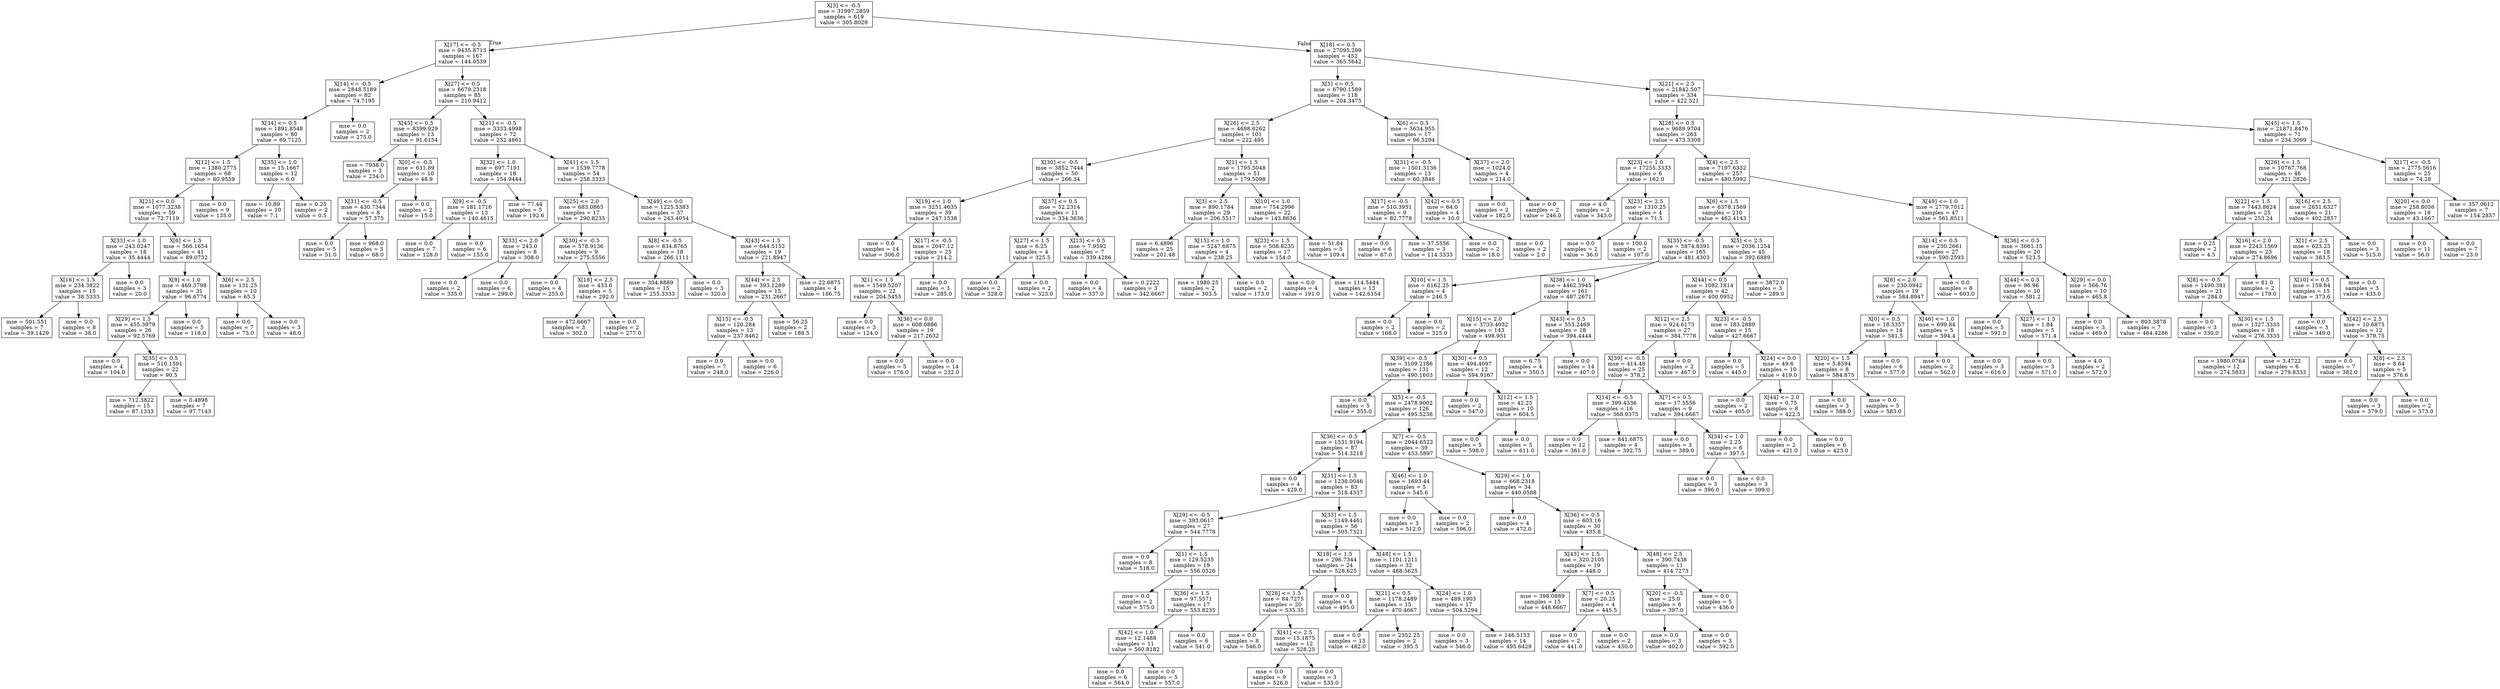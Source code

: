 digraph Tree {
node [shape=box] ;
0 [label="X[3] <= -0.5\nmse = 31997.2859\nsamples = 619\nvalue = 305.8029"] ;
1 [label="X[17] <= -0.5\nmse = 9435.8713\nsamples = 167\nvalue = 144.0539"] ;
0 -> 1 [labeldistance=2.5, labelangle=45, headlabel="True"] ;
2 [label="X[14] <= -0.5\nmse = 2848.5189\nsamples = 82\nvalue = 74.7195"] ;
1 -> 2 ;
3 [label="X[34] <= 0.5\nmse = 1891.8548\nsamples = 80\nvalue = 69.7125"] ;
2 -> 3 ;
4 [label="X[12] <= 1.5\nmse = 1380.2775\nsamples = 68\nvalue = 80.9559"] ;
3 -> 4 ;
5 [label="X[21] <= 0.0\nmse = 1077.3238\nsamples = 59\nvalue = 72.7119"] ;
4 -> 5 ;
6 [label="X[33] <= 1.0\nmse = 243.0247\nsamples = 18\nvalue = 35.4444"] ;
5 -> 6 ;
7 [label="X[16] <= 1.5\nmse = 234.3822\nsamples = 15\nvalue = 38.5333"] ;
6 -> 7 ;
8 [label="mse = 501.551\nsamples = 7\nvalue = 39.1429"] ;
7 -> 8 ;
9 [label="mse = 0.0\nsamples = 8\nvalue = 38.0"] ;
7 -> 9 ;
10 [label="mse = 0.0\nsamples = 3\nvalue = 20.0"] ;
6 -> 10 ;
11 [label="X[6] <= 1.5\nmse = 566.1654\nsamples = 41\nvalue = 89.0732"] ;
5 -> 11 ;
12 [label="X[8] <= 1.0\nmse = 469.3798\nsamples = 31\nvalue = 96.6774"] ;
11 -> 12 ;
13 [label="X[29] <= 1.5\nmse = 455.3979\nsamples = 26\nvalue = 92.5769"] ;
12 -> 13 ;
14 [label="mse = 0.0\nsamples = 4\nvalue = 104.0"] ;
13 -> 14 ;
15 [label="X[35] <= 0.5\nmse = 510.1591\nsamples = 22\nvalue = 90.5"] ;
13 -> 15 ;
16 [label="mse = 712.3822\nsamples = 15\nvalue = 87.1333"] ;
15 -> 16 ;
17 [label="mse = 0.4898\nsamples = 7\nvalue = 97.7143"] ;
15 -> 17 ;
18 [label="mse = 0.0\nsamples = 5\nvalue = 118.0"] ;
12 -> 18 ;
19 [label="X[6] <= 2.5\nmse = 131.25\nsamples = 10\nvalue = 65.5"] ;
11 -> 19 ;
20 [label="mse = 0.0\nsamples = 7\nvalue = 73.0"] ;
19 -> 20 ;
21 [label="mse = 0.0\nsamples = 3\nvalue = 48.0"] ;
19 -> 21 ;
22 [label="mse = 0.0\nsamples = 9\nvalue = 135.0"] ;
4 -> 22 ;
23 [label="X[35] <= 1.0\nmse = 15.1667\nsamples = 12\nvalue = 6.0"] ;
3 -> 23 ;
24 [label="mse = 10.89\nsamples = 10\nvalue = 7.1"] ;
23 -> 24 ;
25 [label="mse = 0.25\nsamples = 2\nvalue = 0.5"] ;
23 -> 25 ;
26 [label="mse = 0.0\nsamples = 2\nvalue = 275.0"] ;
2 -> 26 ;
27 [label="X[27] <= 0.5\nmse = 6679.2318\nsamples = 85\nvalue = 210.9412"] ;
1 -> 27 ;
28 [label="X[45] <= 0.5\nmse = 8399.929\nsamples = 13\nvalue = 91.6154"] ;
27 -> 28 ;
29 [label="mse = 7938.0\nsamples = 3\nvalue = 234.0"] ;
28 -> 29 ;
30 [label="X[0] <= -0.5\nmse = 631.89\nsamples = 10\nvalue = 48.9"] ;
28 -> 30 ;
31 [label="X[31] <= -0.5\nmse = 430.7344\nsamples = 8\nvalue = 57.375"] ;
30 -> 31 ;
32 [label="mse = 0.0\nsamples = 5\nvalue = 51.0"] ;
31 -> 32 ;
33 [label="mse = 968.0\nsamples = 3\nvalue = 68.0"] ;
31 -> 33 ;
34 [label="mse = 0.0\nsamples = 2\nvalue = 15.0"] ;
30 -> 34 ;
35 [label="X[21] <= -0.5\nmse = 3333.4998\nsamples = 72\nvalue = 232.4861"] ;
27 -> 35 ;
36 [label="X[32] <= 1.0\nmse = 697.7191\nsamples = 18\nvalue = 154.9444"] ;
35 -> 36 ;
37 [label="X[9] <= -0.5\nmse = 181.1716\nsamples = 13\nvalue = 140.4615"] ;
36 -> 37 ;
38 [label="mse = 0.0\nsamples = 7\nvalue = 128.0"] ;
37 -> 38 ;
39 [label="mse = 0.0\nsamples = 6\nvalue = 155.0"] ;
37 -> 39 ;
40 [label="mse = 77.44\nsamples = 5\nvalue = 192.6"] ;
36 -> 40 ;
41 [label="X[41] <= 1.5\nmse = 1539.7778\nsamples = 54\nvalue = 258.3333"] ;
35 -> 41 ;
42 [label="X[25] <= 2.0\nmse = 683.0865\nsamples = 17\nvalue = 290.8235"] ;
41 -> 42 ;
43 [label="X[33] <= 2.0\nmse = 243.0\nsamples = 8\nvalue = 308.0"] ;
42 -> 43 ;
44 [label="mse = 0.0\nsamples = 2\nvalue = 335.0"] ;
43 -> 44 ;
45 [label="mse = 0.0\nsamples = 6\nvalue = 299.0"] ;
43 -> 45 ;
46 [label="X[30] <= -0.5\nmse = 578.9136\nsamples = 9\nvalue = 275.5556"] ;
42 -> 46 ;
47 [label="mse = 0.0\nsamples = 4\nvalue = 255.0"] ;
46 -> 47 ;
48 [label="X[18] <= 2.5\nmse = 433.6\nsamples = 5\nvalue = 292.0"] ;
46 -> 48 ;
49 [label="mse = 472.6667\nsamples = 3\nvalue = 302.0"] ;
48 -> 49 ;
50 [label="mse = 0.0\nsamples = 2\nvalue = 277.0"] ;
48 -> 50 ;
51 [label="X[49] <= 0.0\nmse = 1225.5383\nsamples = 37\nvalue = 243.4054"] ;
41 -> 51 ;
52 [label="X[8] <= -0.5\nmse = 834.8765\nsamples = 18\nvalue = 266.1111"] ;
51 -> 52 ;
53 [label="mse = 304.8889\nsamples = 15\nvalue = 255.3333"] ;
52 -> 53 ;
54 [label="mse = 0.0\nsamples = 3\nvalue = 320.0"] ;
52 -> 54 ;
55 [label="X[43] <= 1.5\nmse = 644.5152\nsamples = 19\nvalue = 221.8947"] ;
51 -> 55 ;
56 [label="X[44] <= 2.5\nmse = 393.1289\nsamples = 15\nvalue = 231.2667"] ;
55 -> 56 ;
57 [label="X[15] <= -0.5\nmse = 120.284\nsamples = 13\nvalue = 237.8462"] ;
56 -> 57 ;
58 [label="mse = 0.0\nsamples = 7\nvalue = 248.0"] ;
57 -> 58 ;
59 [label="mse = 0.0\nsamples = 6\nvalue = 226.0"] ;
57 -> 59 ;
60 [label="mse = 56.25\nsamples = 2\nvalue = 188.5"] ;
56 -> 60 ;
61 [label="mse = 22.6875\nsamples = 4\nvalue = 186.75"] ;
55 -> 61 ;
62 [label="X[18] <= 0.5\nmse = 27095.299\nsamples = 452\nvalue = 365.5642"] ;
0 -> 62 [labeldistance=2.5, labelangle=-45, headlabel="False"] ;
63 [label="X[5] <= 0.5\nmse = 6790.1589\nsamples = 118\nvalue = 204.3475"] ;
62 -> 63 ;
64 [label="X[26] <= 2.5\nmse = 4698.6262\nsamples = 101\nvalue = 222.495"] ;
63 -> 64 ;
65 [label="X[30] <= -0.5\nmse = 3852.7444\nsamples = 50\nvalue = 266.34"] ;
64 -> 65 ;
66 [label="X[19] <= 1.0\nmse = 3251.4635\nsamples = 39\nvalue = 247.1538"] ;
65 -> 66 ;
67 [label="mse = 0.0\nsamples = 14\nvalue = 306.0"] ;
66 -> 67 ;
68 [label="X[17] <= -0.5\nmse = 2047.12\nsamples = 25\nvalue = 214.2"] ;
66 -> 68 ;
69 [label="X[1] <= 1.5\nmse = 1549.5207\nsamples = 22\nvalue = 204.5455"] ;
68 -> 69 ;
70 [label="mse = 0.0\nsamples = 3\nvalue = 124.0"] ;
69 -> 70 ;
71 [label="X[36] <= 0.0\nmse = 608.0886\nsamples = 19\nvalue = 217.2632"] ;
69 -> 71 ;
72 [label="mse = 0.0\nsamples = 5\nvalue = 176.0"] ;
71 -> 72 ;
73 [label="mse = 0.0\nsamples = 14\nvalue = 232.0"] ;
71 -> 73 ;
74 [label="mse = 0.0\nsamples = 3\nvalue = 285.0"] ;
68 -> 74 ;
75 [label="X[37] <= 0.5\nmse = 52.2314\nsamples = 11\nvalue = 334.3636"] ;
65 -> 75 ;
76 [label="X[27] <= 1.5\nmse = 6.25\nsamples = 4\nvalue = 325.5"] ;
75 -> 76 ;
77 [label="mse = 0.0\nsamples = 2\nvalue = 328.0"] ;
76 -> 77 ;
78 [label="mse = 0.0\nsamples = 2\nvalue = 323.0"] ;
76 -> 78 ;
79 [label="X[13] <= 0.5\nmse = 7.9592\nsamples = 7\nvalue = 339.4286"] ;
75 -> 79 ;
80 [label="mse = 0.0\nsamples = 4\nvalue = 337.0"] ;
79 -> 80 ;
81 [label="mse = 0.2222\nsamples = 3\nvalue = 342.6667"] ;
79 -> 81 ;
82 [label="X[1] <= 1.5\nmse = 1795.5048\nsamples = 51\nvalue = 179.5098"] ;
64 -> 82 ;
83 [label="X[3] <= 2.5\nmse = 890.1784\nsamples = 29\nvalue = 206.5517"] ;
82 -> 83 ;
84 [label="mse = 6.4896\nsamples = 25\nvalue = 201.48"] ;
83 -> 84 ;
85 [label="X[15] <= 1.0\nmse = 5247.6875\nsamples = 4\nvalue = 238.25"] ;
83 -> 85 ;
86 [label="mse = 1980.25\nsamples = 2\nvalue = 303.5"] ;
85 -> 86 ;
87 [label="mse = 0.0\nsamples = 2\nvalue = 173.0"] ;
85 -> 87 ;
88 [label="X[10] <= 1.0\nmse = 754.2996\nsamples = 22\nvalue = 143.8636"] ;
82 -> 88 ;
89 [label="X[23] <= 1.5\nmse = 508.8235\nsamples = 17\nvalue = 154.0"] ;
88 -> 89 ;
90 [label="mse = 0.0\nsamples = 4\nvalue = 191.0"] ;
89 -> 90 ;
91 [label="mse = 114.5444\nsamples = 13\nvalue = 142.6154"] ;
89 -> 91 ;
92 [label="mse = 51.84\nsamples = 5\nvalue = 109.4"] ;
88 -> 92 ;
93 [label="X[6] <= 0.5\nmse = 5634.955\nsamples = 17\nvalue = 96.5294"] ;
63 -> 93 ;
94 [label="X[31] <= -0.5\nmse = 1501.3136\nsamples = 13\nvalue = 60.3846"] ;
93 -> 94 ;
95 [label="X[17] <= -0.5\nmse = 510.3951\nsamples = 9\nvalue = 82.7778"] ;
94 -> 95 ;
96 [label="mse = 0.0\nsamples = 6\nvalue = 67.0"] ;
95 -> 96 ;
97 [label="mse = 37.5556\nsamples = 3\nvalue = 114.3333"] ;
95 -> 97 ;
98 [label="X[42] <= 0.5\nmse = 64.0\nsamples = 4\nvalue = 10.0"] ;
94 -> 98 ;
99 [label="mse = 0.0\nsamples = 2\nvalue = 18.0"] ;
98 -> 99 ;
100 [label="mse = 0.0\nsamples = 2\nvalue = 2.0"] ;
98 -> 100 ;
101 [label="X[37] <= 2.0\nmse = 1024.0\nsamples = 4\nvalue = 214.0"] ;
93 -> 101 ;
102 [label="mse = 0.0\nsamples = 2\nvalue = 182.0"] ;
101 -> 102 ;
103 [label="mse = 0.0\nsamples = 2\nvalue = 246.0"] ;
101 -> 103 ;
104 [label="X[21] <= 2.5\nmse = 21842.507\nsamples = 334\nvalue = 422.521"] ;
62 -> 104 ;
105 [label="X[28] <= 0.5\nmse = 9689.9704\nsamples = 263\nvalue = 473.3308"] ;
104 -> 105 ;
106 [label="X[23] <= 1.0\nmse = 17255.3333\nsamples = 6\nvalue = 162.0"] ;
105 -> 106 ;
107 [label="mse = 4.0\nsamples = 2\nvalue = 343.0"] ;
106 -> 107 ;
108 [label="X[23] <= 2.5\nmse = 1310.25\nsamples = 4\nvalue = 71.5"] ;
106 -> 108 ;
109 [label="mse = 0.0\nsamples = 2\nvalue = 36.0"] ;
108 -> 109 ;
110 [label="mse = 100.0\nsamples = 2\nvalue = 107.0"] ;
108 -> 110 ;
111 [label="X[4] <= 2.5\nmse = 7197.6332\nsamples = 257\nvalue = 480.5992"] ;
105 -> 111 ;
112 [label="X[6] <= 1.5\nmse = 6378.1569\nsamples = 210\nvalue = 462.4143"] ;
111 -> 112 ;
113 [label="X[35] <= -0.5\nmse = 5874.8391\nsamples = 165\nvalue = 481.4303"] ;
112 -> 113 ;
114 [label="X[10] <= 1.5\nmse = 6162.25\nsamples = 4\nvalue = 246.5"] ;
113 -> 114 ;
115 [label="mse = 0.0\nsamples = 2\nvalue = 168.0"] ;
114 -> 115 ;
116 [label="mse = 0.0\nsamples = 2\nvalue = 325.0"] ;
114 -> 116 ;
117 [label="X[38] <= 1.0\nmse = 4462.3945\nsamples = 161\nvalue = 487.2671"] ;
113 -> 117 ;
118 [label="X[15] <= 2.0\nmse = 3733.4032\nsamples = 143\nvalue = 498.951"] ;
117 -> 118 ;
119 [label="X[39] <= -0.5\nmse = 3109.2186\nsamples = 131\nvalue = 490.1603"] ;
118 -> 119 ;
120 [label="mse = 0.0\nsamples = 5\nvalue = 355.0"] ;
119 -> 120 ;
121 [label="X[5] <= -0.5\nmse = 2478.9002\nsamples = 126\nvalue = 495.5238"] ;
119 -> 121 ;
122 [label="X[36] <= -0.5\nmse = 1531.9194\nsamples = 87\nvalue = 514.3218"] ;
121 -> 122 ;
123 [label="mse = 0.0\nsamples = 4\nvalue = 429.0"] ;
122 -> 123 ;
124 [label="X[31] <= 1.5\nmse = 1238.0046\nsamples = 83\nvalue = 518.4337"] ;
122 -> 124 ;
125 [label="X[29] <= -0.5\nmse = 393.0617\nsamples = 27\nvalue = 544.7778"] ;
124 -> 125 ;
126 [label="mse = 0.0\nsamples = 8\nvalue = 518.0"] ;
125 -> 126 ;
127 [label="X[1] <= 1.5\nmse = 129.5235\nsamples = 19\nvalue = 556.0526"] ;
125 -> 127 ;
128 [label="mse = 0.0\nsamples = 2\nvalue = 575.0"] ;
127 -> 128 ;
129 [label="X[36] <= 1.5\nmse = 97.5571\nsamples = 17\nvalue = 553.8235"] ;
127 -> 129 ;
130 [label="X[42] <= 1.0\nmse = 12.1488\nsamples = 11\nvalue = 560.8182"] ;
129 -> 130 ;
131 [label="mse = 0.0\nsamples = 6\nvalue = 564.0"] ;
130 -> 131 ;
132 [label="mse = 0.0\nsamples = 5\nvalue = 557.0"] ;
130 -> 132 ;
133 [label="mse = 0.0\nsamples = 6\nvalue = 541.0"] ;
129 -> 133 ;
134 [label="X[33] <= 1.5\nmse = 1149.4461\nsamples = 56\nvalue = 505.7321"] ;
124 -> 134 ;
135 [label="X[18] <= 1.5\nmse = 296.7344\nsamples = 24\nvalue = 528.625"] ;
134 -> 135 ;
136 [label="X[28] <= 1.5\nmse = 84.7275\nsamples = 20\nvalue = 535.35"] ;
135 -> 136 ;
137 [label="mse = 0.0\nsamples = 8\nvalue = 546.0"] ;
136 -> 137 ;
138 [label="X[41] <= 2.5\nmse = 15.1875\nsamples = 12\nvalue = 528.25"] ;
136 -> 138 ;
139 [label="mse = 0.0\nsamples = 9\nvalue = 526.0"] ;
138 -> 139 ;
140 [label="mse = 0.0\nsamples = 3\nvalue = 535.0"] ;
138 -> 140 ;
141 [label="mse = 0.0\nsamples = 4\nvalue = 495.0"] ;
135 -> 141 ;
142 [label="X[48] <= 1.5\nmse = 1101.1211\nsamples = 32\nvalue = 488.5625"] ;
134 -> 142 ;
143 [label="X[21] <= 0.5\nmse = 1178.2489\nsamples = 15\nvalue = 470.4667"] ;
142 -> 143 ;
144 [label="mse = 0.0\nsamples = 13\nvalue = 482.0"] ;
143 -> 144 ;
145 [label="mse = 2352.25\nsamples = 2\nvalue = 395.5"] ;
143 -> 145 ;
146 [label="X[24] <= 1.0\nmse = 489.1903\nsamples = 17\nvalue = 504.5294"] ;
142 -> 146 ;
147 [label="mse = 0.0\nsamples = 3\nvalue = 546.0"] ;
146 -> 147 ;
148 [label="mse = 146.5153\nsamples = 14\nvalue = 495.6429"] ;
146 -> 148 ;
149 [label="X[7] <= -0.5\nmse = 2044.6522\nsamples = 39\nvalue = 453.5897"] ;
121 -> 149 ;
150 [label="X[46] <= 1.0\nmse = 1693.44\nsamples = 5\nvalue = 545.6"] ;
149 -> 150 ;
151 [label="mse = 0.0\nsamples = 3\nvalue = 512.0"] ;
150 -> 151 ;
152 [label="mse = 0.0\nsamples = 2\nvalue = 596.0"] ;
150 -> 152 ;
153 [label="X[29] <= 1.0\nmse = 668.2318\nsamples = 34\nvalue = 440.0588"] ;
149 -> 153 ;
154 [label="mse = 0.0\nsamples = 4\nvalue = 472.0"] ;
153 -> 154 ;
155 [label="X[36] <= 0.5\nmse = 603.16\nsamples = 30\nvalue = 435.8"] ;
153 -> 155 ;
156 [label="X[43] <= 1.5\nmse = 320.2105\nsamples = 19\nvalue = 448.0"] ;
155 -> 156 ;
157 [label="mse = 398.0889\nsamples = 15\nvalue = 448.6667"] ;
156 -> 157 ;
158 [label="X[7] <= 0.5\nmse = 20.25\nsamples = 4\nvalue = 445.5"] ;
156 -> 158 ;
159 [label="mse = 0.0\nsamples = 2\nvalue = 441.0"] ;
158 -> 159 ;
160 [label="mse = 0.0\nsamples = 2\nvalue = 450.0"] ;
158 -> 160 ;
161 [label="X[48] <= 2.5\nmse = 390.7438\nsamples = 11\nvalue = 414.7273"] ;
155 -> 161 ;
162 [label="X[20] <= -0.5\nmse = 25.0\nsamples = 6\nvalue = 397.0"] ;
161 -> 162 ;
163 [label="mse = 0.0\nsamples = 3\nvalue = 402.0"] ;
162 -> 163 ;
164 [label="mse = 0.0\nsamples = 3\nvalue = 392.0"] ;
162 -> 164 ;
165 [label="mse = 0.0\nsamples = 5\nvalue = 436.0"] ;
161 -> 165 ;
166 [label="X[30] <= 0.5\nmse = 494.4097\nsamples = 12\nvalue = 594.9167"] ;
118 -> 166 ;
167 [label="mse = 0.0\nsamples = 2\nvalue = 547.0"] ;
166 -> 167 ;
168 [label="X[12] <= 1.5\nmse = 42.25\nsamples = 10\nvalue = 604.5"] ;
166 -> 168 ;
169 [label="mse = 0.0\nsamples = 5\nvalue = 598.0"] ;
168 -> 169 ;
170 [label="mse = 0.0\nsamples = 5\nvalue = 611.0"] ;
168 -> 170 ;
171 [label="X[43] <= 0.5\nmse = 553.2469\nsamples = 18\nvalue = 394.4444"] ;
117 -> 171 ;
172 [label="mse = 6.75\nsamples = 4\nvalue = 350.5"] ;
171 -> 172 ;
173 [label="mse = 0.0\nsamples = 14\nvalue = 407.0"] ;
171 -> 173 ;
174 [label="X[5] <= 2.5\nmse = 2036.1254\nsamples = 45\nvalue = 392.6889"] ;
112 -> 174 ;
175 [label="X[44] <= 0.5\nmse = 1082.1814\nsamples = 42\nvalue = 400.0952"] ;
174 -> 175 ;
176 [label="X[12] <= 2.5\nmse = 924.6173\nsamples = 27\nvalue = 384.7778"] ;
175 -> 176 ;
177 [label="X[39] <= -0.5\nmse = 414.48\nsamples = 25\nvalue = 378.2"] ;
176 -> 177 ;
178 [label="X[14] <= -0.5\nmse = 399.4336\nsamples = 16\nvalue = 368.9375"] ;
177 -> 178 ;
179 [label="mse = 0.0\nsamples = 12\nvalue = 361.0"] ;
178 -> 179 ;
180 [label="mse = 841.6875\nsamples = 4\nvalue = 392.75"] ;
178 -> 180 ;
181 [label="X[7] <= 0.5\nmse = 17.5556\nsamples = 9\nvalue = 394.6667"] ;
177 -> 181 ;
182 [label="mse = 0.0\nsamples = 3\nvalue = 389.0"] ;
181 -> 182 ;
183 [label="X[34] <= 1.0\nmse = 2.25\nsamples = 6\nvalue = 397.5"] ;
181 -> 183 ;
184 [label="mse = 0.0\nsamples = 3\nvalue = 396.0"] ;
183 -> 184 ;
185 [label="mse = 0.0\nsamples = 3\nvalue = 399.0"] ;
183 -> 185 ;
186 [label="mse = 0.0\nsamples = 2\nvalue = 467.0"] ;
176 -> 186 ;
187 [label="X[23] <= -0.5\nmse = 183.2889\nsamples = 15\nvalue = 427.6667"] ;
175 -> 187 ;
188 [label="mse = 0.0\nsamples = 5\nvalue = 445.0"] ;
187 -> 188 ;
189 [label="X[24] <= 0.0\nmse = 49.6\nsamples = 10\nvalue = 419.0"] ;
187 -> 189 ;
190 [label="mse = 0.0\nsamples = 2\nvalue = 405.0"] ;
189 -> 190 ;
191 [label="X[44] <= 2.0\nmse = 0.75\nsamples = 8\nvalue = 422.5"] ;
189 -> 191 ;
192 [label="mse = 0.0\nsamples = 2\nvalue = 421.0"] ;
191 -> 192 ;
193 [label="mse = 0.0\nsamples = 6\nvalue = 423.0"] ;
191 -> 193 ;
194 [label="mse = 3872.0\nsamples = 3\nvalue = 289.0"] ;
174 -> 194 ;
195 [label="X[49] <= 1.0\nmse = 2779.7012\nsamples = 47\nvalue = 561.8511"] ;
111 -> 195 ;
196 [label="X[14] <= 0.5\nmse = 230.2661\nsamples = 27\nvalue = 590.2593"] ;
195 -> 196 ;
197 [label="X[8] <= 2.0\nmse = 230.0942\nsamples = 19\nvalue = 584.8947"] ;
196 -> 197 ;
198 [label="X[0] <= 0.5\nmse = 18.5357\nsamples = 14\nvalue = 581.5"] ;
197 -> 198 ;
199 [label="X[20] <= 1.5\nmse = 5.8594\nsamples = 8\nvalue = 584.875"] ;
198 -> 199 ;
200 [label="mse = 0.0\nsamples = 3\nvalue = 588.0"] ;
199 -> 200 ;
201 [label="mse = 0.0\nsamples = 5\nvalue = 583.0"] ;
199 -> 201 ;
202 [label="mse = 0.0\nsamples = 6\nvalue = 577.0"] ;
198 -> 202 ;
203 [label="X[46] <= 1.0\nmse = 699.84\nsamples = 5\nvalue = 594.4"] ;
197 -> 203 ;
204 [label="mse = 0.0\nsamples = 2\nvalue = 562.0"] ;
203 -> 204 ;
205 [label="mse = 0.0\nsamples = 3\nvalue = 616.0"] ;
203 -> 205 ;
206 [label="mse = 0.0\nsamples = 8\nvalue = 603.0"] ;
196 -> 206 ;
207 [label="X[36] <= 0.5\nmse = 3661.15\nsamples = 20\nvalue = 523.5"] ;
195 -> 207 ;
208 [label="X[44] <= 0.5\nmse = 96.96\nsamples = 10\nvalue = 581.2"] ;
207 -> 208 ;
209 [label="mse = 0.0\nsamples = 5\nvalue = 591.0"] ;
208 -> 209 ;
210 [label="X[27] <= 1.5\nmse = 1.84\nsamples = 5\nvalue = 571.4"] ;
208 -> 210 ;
211 [label="mse = 0.0\nsamples = 3\nvalue = 571.0"] ;
210 -> 211 ;
212 [label="mse = 4.0\nsamples = 2\nvalue = 572.0"] ;
210 -> 212 ;
213 [label="X[29] <= 0.0\nmse = 566.76\nsamples = 10\nvalue = 465.8"] ;
207 -> 213 ;
214 [label="mse = 0.0\nsamples = 3\nvalue = 469.0"] ;
213 -> 214 ;
215 [label="mse = 803.3878\nsamples = 7\nvalue = 464.4286"] ;
213 -> 215 ;
216 [label="X[45] <= 1.5\nmse = 21871.8476\nsamples = 71\nvalue = 234.3099"] ;
104 -> 216 ;
217 [label="X[26] <= 1.5\nmse = 10767.768\nsamples = 46\nvalue = 321.2826"] ;
216 -> 217 ;
218 [label="X[22] <= 1.5\nmse = 7443.8624\nsamples = 25\nvalue = 253.24"] ;
217 -> 218 ;
219 [label="mse = 0.25\nsamples = 2\nvalue = 4.5"] ;
218 -> 219 ;
220 [label="X[16] <= 2.0\nmse = 2243.1569\nsamples = 23\nvalue = 274.8696"] ;
218 -> 220 ;
221 [label="X[8] <= -0.5\nmse = 1490.381\nsamples = 21\nvalue = 284.0"] ;
220 -> 221 ;
222 [label="mse = 0.0\nsamples = 3\nvalue = 330.0"] ;
221 -> 222 ;
223 [label="X[30] <= 1.5\nmse = 1327.3333\nsamples = 18\nvalue = 276.3333"] ;
221 -> 223 ;
224 [label="mse = 1980.0764\nsamples = 12\nvalue = 274.5833"] ;
223 -> 224 ;
225 [label="mse = 3.4722\nsamples = 6\nvalue = 279.8333"] ;
223 -> 225 ;
226 [label="mse = 81.0\nsamples = 2\nvalue = 179.0"] ;
220 -> 226 ;
227 [label="X[16] <= 2.5\nmse = 2651.6327\nsamples = 21\nvalue = 402.2857"] ;
217 -> 227 ;
228 [label="X[1] <= 2.5\nmse = 623.25\nsamples = 18\nvalue = 383.5"] ;
227 -> 228 ;
229 [label="X[10] <= 0.5\nmse = 159.84\nsamples = 15\nvalue = 373.6"] ;
228 -> 229 ;
230 [label="mse = 0.0\nsamples = 3\nvalue = 349.0"] ;
229 -> 230 ;
231 [label="X[42] <= 2.5\nmse = 10.6875\nsamples = 12\nvalue = 379.75"] ;
229 -> 231 ;
232 [label="mse = 0.0\nsamples = 7\nvalue = 382.0"] ;
231 -> 232 ;
233 [label="X[8] <= 2.5\nmse = 8.64\nsamples = 5\nvalue = 376.6"] ;
231 -> 233 ;
234 [label="mse = 0.0\nsamples = 3\nvalue = 379.0"] ;
233 -> 234 ;
235 [label="mse = 0.0\nsamples = 2\nvalue = 373.0"] ;
233 -> 235 ;
236 [label="mse = 0.0\nsamples = 3\nvalue = 433.0"] ;
228 -> 236 ;
237 [label="mse = 0.0\nsamples = 3\nvalue = 515.0"] ;
227 -> 237 ;
238 [label="X[17] <= -0.5\nmse = 2775.5616\nsamples = 25\nvalue = 74.28"] ;
216 -> 238 ;
239 [label="X[20] <= 0.0\nmse = 258.8056\nsamples = 18\nvalue = 43.1667"] ;
238 -> 239 ;
240 [label="mse = 0.0\nsamples = 11\nvalue = 56.0"] ;
239 -> 240 ;
241 [label="mse = 0.0\nsamples = 7\nvalue = 23.0"] ;
239 -> 241 ;
242 [label="mse = 357.0612\nsamples = 7\nvalue = 154.2857"] ;
238 -> 242 ;
}